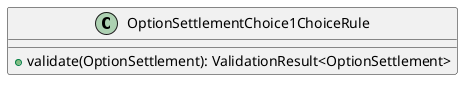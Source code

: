 @startuml

    class OptionSettlementChoice1ChoiceRule [[OptionSettlementChoice1ChoiceRule.html]] {
        +validate(OptionSettlement): ValidationResult<OptionSettlement>
    }

@enduml
